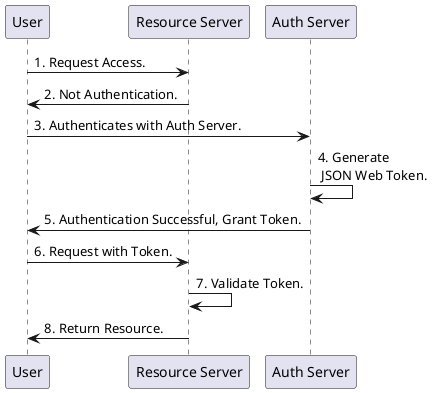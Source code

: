 @startuml
User -> "Resource Server": 1. Request Access.
"Resource Server" -> User: 2. Not Authentication.
User -> "Auth Server": 3. Authenticates with Auth Server.
"Auth Server" -> "Auth Server": 4. Generate \n JSON Web Token.
"Auth Server" -> User: 5. Authentication Successful, Grant Token.
User -> "Resource Server": 6. Request with Token.
"Resource Server" -> "Resource Server": 7. Validate Token.
"Resource Server" -> User: 8. Return Resource.

@enduml
